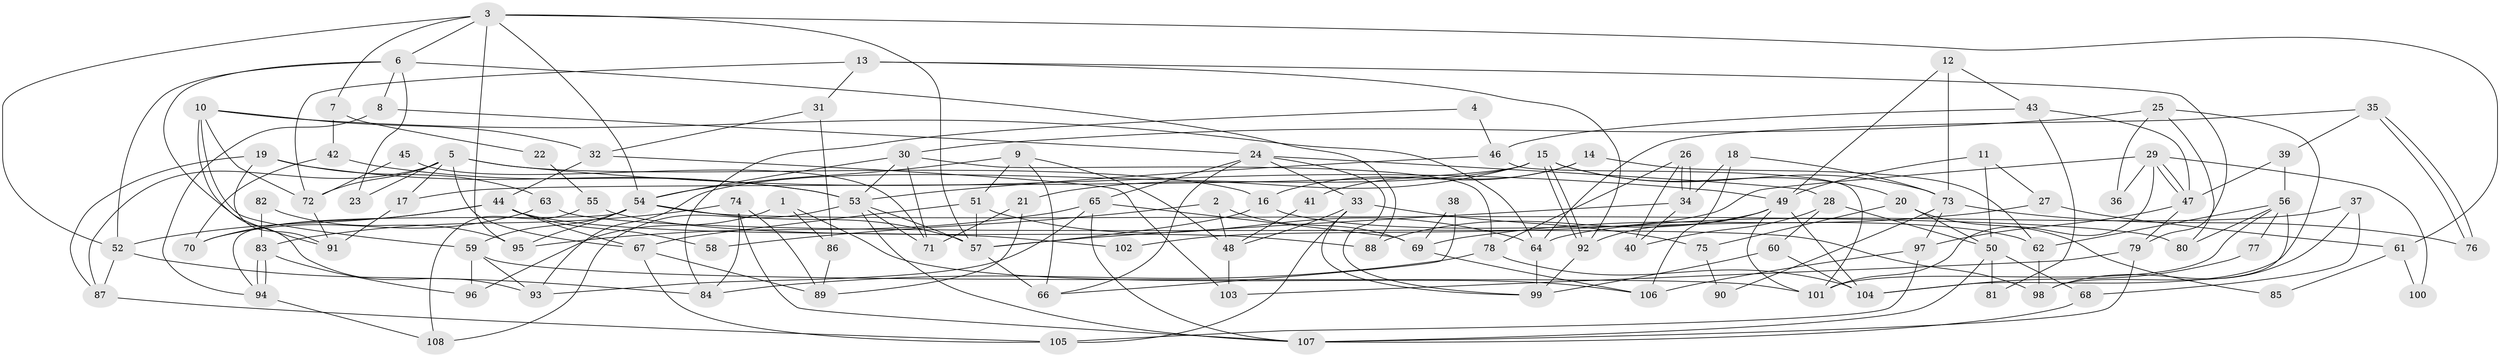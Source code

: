 // Generated by graph-tools (version 1.1) at 2025/50/03/09/25 04:50:02]
// undirected, 108 vertices, 216 edges
graph export_dot {
graph [start="1"]
  node [color=gray90,style=filled];
  1;
  2;
  3;
  4;
  5;
  6;
  7;
  8;
  9;
  10;
  11;
  12;
  13;
  14;
  15;
  16;
  17;
  18;
  19;
  20;
  21;
  22;
  23;
  24;
  25;
  26;
  27;
  28;
  29;
  30;
  31;
  32;
  33;
  34;
  35;
  36;
  37;
  38;
  39;
  40;
  41;
  42;
  43;
  44;
  45;
  46;
  47;
  48;
  49;
  50;
  51;
  52;
  53;
  54;
  55;
  56;
  57;
  58;
  59;
  60;
  61;
  62;
  63;
  64;
  65;
  66;
  67;
  68;
  69;
  70;
  71;
  72;
  73;
  74;
  75;
  76;
  77;
  78;
  79;
  80;
  81;
  82;
  83;
  84;
  85;
  86;
  87;
  88;
  89;
  90;
  91;
  92;
  93;
  94;
  95;
  96;
  97;
  98;
  99;
  100;
  101;
  102;
  103;
  104;
  105;
  106;
  107;
  108;
  1 -- 106;
  1 -- 96;
  1 -- 86;
  2 -- 48;
  2 -- 69;
  2 -- 58;
  3 -- 54;
  3 -- 6;
  3 -- 7;
  3 -- 52;
  3 -- 57;
  3 -- 61;
  3 -- 95;
  4 -- 84;
  4 -- 46;
  5 -- 49;
  5 -- 67;
  5 -- 16;
  5 -- 17;
  5 -- 23;
  5 -- 72;
  5 -- 87;
  6 -- 52;
  6 -- 8;
  6 -- 23;
  6 -- 88;
  6 -- 91;
  7 -- 42;
  7 -- 22;
  8 -- 24;
  8 -- 94;
  9 -- 51;
  9 -- 66;
  9 -- 48;
  9 -- 54;
  10 -- 93;
  10 -- 72;
  10 -- 32;
  10 -- 59;
  10 -- 64;
  11 -- 49;
  11 -- 50;
  11 -- 27;
  12 -- 49;
  12 -- 43;
  12 -- 73;
  13 -- 92;
  13 -- 72;
  13 -- 31;
  13 -- 79;
  14 -- 62;
  14 -- 16;
  14 -- 41;
  15 -- 17;
  15 -- 92;
  15 -- 92;
  15 -- 20;
  15 -- 21;
  15 -- 73;
  15 -- 93;
  16 -- 57;
  16 -- 62;
  17 -- 91;
  18 -- 73;
  18 -- 34;
  18 -- 106;
  19 -- 87;
  19 -- 53;
  19 -- 63;
  19 -- 91;
  20 -- 50;
  20 -- 75;
  20 -- 85;
  21 -- 71;
  21 -- 89;
  22 -- 55;
  24 -- 65;
  24 -- 99;
  24 -- 28;
  24 -- 33;
  24 -- 66;
  25 -- 104;
  25 -- 30;
  25 -- 36;
  25 -- 80;
  26 -- 34;
  26 -- 34;
  26 -- 78;
  26 -- 40;
  27 -- 69;
  27 -- 61;
  28 -- 40;
  28 -- 50;
  28 -- 60;
  29 -- 101;
  29 -- 47;
  29 -- 47;
  29 -- 36;
  29 -- 100;
  29 -- 102;
  30 -- 78;
  30 -- 54;
  30 -- 53;
  30 -- 71;
  31 -- 86;
  31 -- 32;
  32 -- 44;
  32 -- 103;
  33 -- 48;
  33 -- 75;
  33 -- 99;
  33 -- 105;
  34 -- 57;
  34 -- 40;
  35 -- 64;
  35 -- 76;
  35 -- 76;
  35 -- 39;
  37 -- 98;
  37 -- 64;
  37 -- 68;
  38 -- 66;
  38 -- 69;
  39 -- 47;
  39 -- 56;
  41 -- 48;
  42 -- 70;
  42 -- 53;
  43 -- 47;
  43 -- 46;
  43 -- 81;
  44 -- 52;
  44 -- 58;
  44 -- 67;
  44 -- 70;
  44 -- 102;
  45 -- 72;
  45 -- 71;
  46 -- 53;
  46 -- 101;
  47 -- 79;
  47 -- 97;
  48 -- 103;
  49 -- 101;
  49 -- 92;
  49 -- 88;
  49 -- 104;
  50 -- 68;
  50 -- 81;
  50 -- 107;
  51 -- 57;
  51 -- 67;
  51 -- 64;
  52 -- 87;
  52 -- 84;
  53 -- 57;
  53 -- 71;
  53 -- 107;
  53 -- 108;
  54 -- 59;
  54 -- 57;
  54 -- 80;
  54 -- 94;
  54 -- 95;
  55 -- 108;
  55 -- 88;
  56 -- 80;
  56 -- 62;
  56 -- 77;
  56 -- 98;
  56 -- 101;
  57 -- 66;
  59 -- 93;
  59 -- 96;
  59 -- 101;
  60 -- 99;
  60 -- 104;
  61 -- 85;
  61 -- 100;
  62 -- 98;
  63 -- 98;
  63 -- 70;
  64 -- 99;
  65 -- 95;
  65 -- 107;
  65 -- 69;
  65 -- 93;
  67 -- 105;
  67 -- 89;
  68 -- 107;
  69 -- 106;
  72 -- 91;
  73 -- 76;
  73 -- 90;
  73 -- 97;
  74 -- 89;
  74 -- 107;
  74 -- 83;
  74 -- 84;
  75 -- 90;
  77 -- 104;
  78 -- 104;
  78 -- 84;
  79 -- 107;
  79 -- 103;
  82 -- 95;
  82 -- 83;
  83 -- 94;
  83 -- 94;
  83 -- 96;
  86 -- 89;
  87 -- 105;
  92 -- 99;
  94 -- 108;
  97 -- 105;
  97 -- 106;
}
